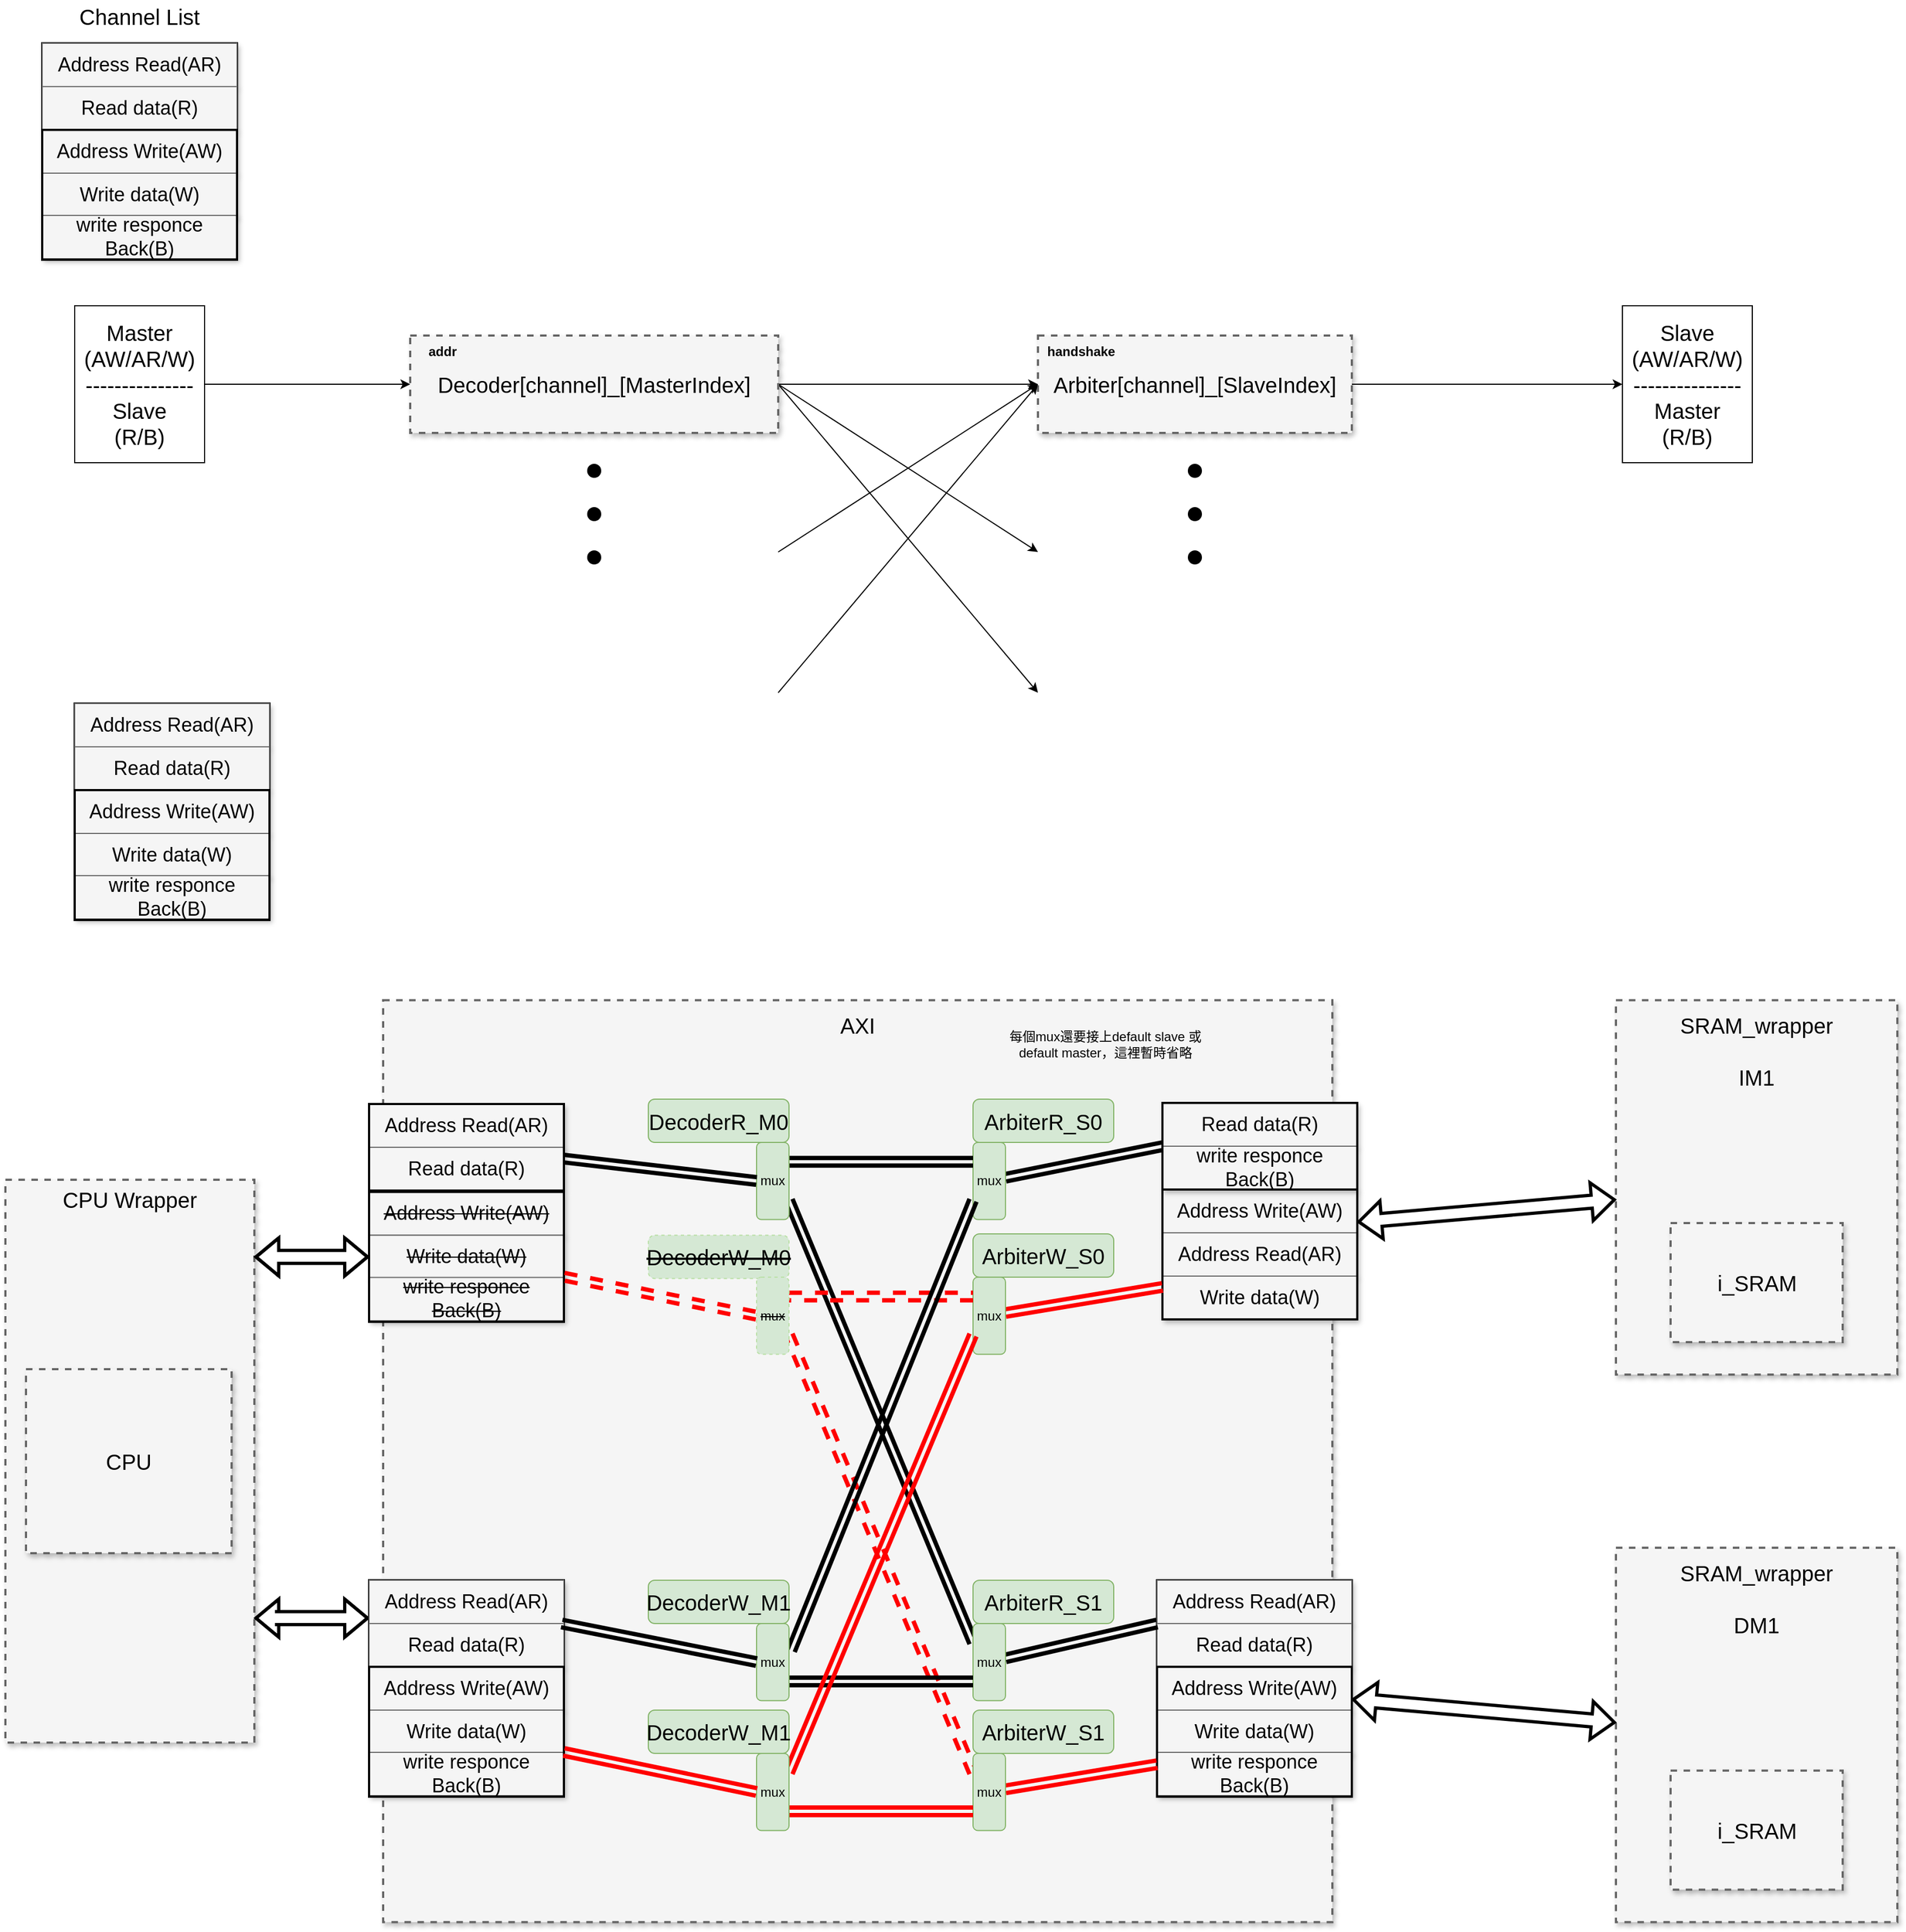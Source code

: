 <mxfile version="15.4.0" type="device"><diagram name="Page-1" id="90a13364-a465-7bf4-72fc-28e22215d7a0"><mxGraphModel dx="1422" dy="839" grid="1" gridSize="10" guides="1" tooltips="1" connect="1" arrows="1" fold="1" page="1" pageScale="1.5" pageWidth="1169" pageHeight="826" background="none" math="0" shadow="0"><root><mxCell id="0" style=";html=1;"/><mxCell id="1" style=";html=1;" parent="0"/><mxCell id="4iwtzQCpymBLF6pvLI_5-24" style="edgeStyle=orthogonalEdgeStyle;rounded=0;orthogonalLoop=1;jettySize=auto;html=1;fontSize=20;" parent="1" source="Un3xpJabwogcIGnDBRz8-111" target="4iwtzQCpymBLF6pvLI_5-39" edge="1"><mxGeometry relative="1" as="geometry"><mxPoint x="1490" y="375" as="targetPoint"/></mxGeometry></mxCell><mxCell id="Un3xpJabwogcIGnDBRz8-111" value="Arbiter[channel]_[SlaveIndex]" style="whiteSpace=wrap;html=1;shadow=1;fontSize=20;fillColor=#f5f5f5;strokeColor=#666666;strokeWidth=2;dashed=1;verticalAlign=middle;spacing=7;align=center;" parent="1" vertex="1"><mxGeometry x="960" y="330" width="290" height="90" as="geometry"/></mxCell><mxCell id="4iwtzQCpymBLF6pvLI_5-23" style="edgeStyle=orthogonalEdgeStyle;rounded=0;orthogonalLoop=1;jettySize=auto;html=1;fontSize=20;" parent="1" source="4iwtzQCpymBLF6pvLI_5-18" target="Un3xpJabwogcIGnDBRz8-111" edge="1"><mxGeometry relative="1" as="geometry"/></mxCell><mxCell id="4iwtzQCpymBLF6pvLI_5-26" style="rounded=0;orthogonalLoop=1;jettySize=auto;html=1;fontSize=20;exitX=1;exitY=0.5;exitDx=0;exitDy=0;" parent="1" source="4iwtzQCpymBLF6pvLI_5-18" edge="1"><mxGeometry relative="1" as="geometry"><mxPoint x="960" y="530" as="targetPoint"/><mxPoint x="730" y="380" as="sourcePoint"/></mxGeometry></mxCell><mxCell id="4iwtzQCpymBLF6pvLI_5-27" style="edgeStyle=none;rounded=0;orthogonalLoop=1;jettySize=auto;html=1;fontSize=20;exitX=1;exitY=0.5;exitDx=0;exitDy=0;" parent="1" source="4iwtzQCpymBLF6pvLI_5-18" edge="1"><mxGeometry relative="1" as="geometry"><mxPoint x="960.0" y="660" as="targetPoint"/></mxGeometry></mxCell><mxCell id="4iwtzQCpymBLF6pvLI_5-28" style="edgeStyle=none;rounded=0;orthogonalLoop=1;jettySize=auto;html=1;fontSize=20;entryX=0;entryY=0.5;entryDx=0;entryDy=0;" parent="1" target="Un3xpJabwogcIGnDBRz8-111" edge="1"><mxGeometry relative="1" as="geometry"><mxPoint x="930.0" y="430" as="targetPoint"/><mxPoint x="720" y="530" as="sourcePoint"/></mxGeometry></mxCell><mxCell id="4iwtzQCpymBLF6pvLI_5-29" style="edgeStyle=none;rounded=0;orthogonalLoop=1;jettySize=auto;html=1;fontSize=20;entryX=0;entryY=0.5;entryDx=0;entryDy=0;" parent="1" target="Un3xpJabwogcIGnDBRz8-111" edge="1"><mxGeometry relative="1" as="geometry"><mxPoint x="990.0" y="490" as="targetPoint"/><mxPoint x="720" y="660" as="sourcePoint"/></mxGeometry></mxCell><mxCell id="4iwtzQCpymBLF6pvLI_5-18" value="Decoder[channel]_[MasterIndex]" style="whiteSpace=wrap;html=1;shadow=1;fontSize=20;fillColor=#f5f5f5;strokeColor=#666666;strokeWidth=2;dashed=1;verticalAlign=middle;spacing=7;align=center;" parent="1" vertex="1"><mxGeometry x="380" y="330" width="340" height="90" as="geometry"/></mxCell><mxCell id="4iwtzQCpymBLF6pvLI_5-22" style="edgeStyle=orthogonalEdgeStyle;rounded=0;orthogonalLoop=1;jettySize=auto;html=1;fontSize=20;" parent="1" source="4iwtzQCpymBLF6pvLI_5-20" target="4iwtzQCpymBLF6pvLI_5-18" edge="1"><mxGeometry relative="1" as="geometry"/></mxCell><mxCell id="4iwtzQCpymBLF6pvLI_5-20" value="Master&lt;br&gt;(AW/AR/W)&lt;br&gt;---------------&lt;br&gt;Slave&lt;br&gt;(R/B)" style="rounded=0;whiteSpace=wrap;html=1;align=center;verticalAlign=middle;fontSize=20;" parent="1" vertex="1"><mxGeometry x="70" y="302.5" width="120" height="145" as="geometry"/></mxCell><mxCell id="4iwtzQCpymBLF6pvLI_5-30" value="" style="ellipse;whiteSpace=wrap;html=1;aspect=fixed;fontSize=20;align=center;verticalAlign=middle;strokeWidth=3;fillColor=#000000;" parent="1" vertex="1"><mxGeometry x="545" y="490" width="10" height="10" as="geometry"/></mxCell><mxCell id="4iwtzQCpymBLF6pvLI_5-32" value="" style="ellipse;whiteSpace=wrap;html=1;aspect=fixed;fontSize=20;align=center;verticalAlign=middle;strokeWidth=3;fillColor=#000000;" parent="1" vertex="1"><mxGeometry x="545" y="530" width="10" height="10" as="geometry"/></mxCell><mxCell id="4iwtzQCpymBLF6pvLI_5-33" value="" style="ellipse;whiteSpace=wrap;html=1;aspect=fixed;fontSize=20;align=center;verticalAlign=middle;strokeWidth=3;fillColor=#000000;" parent="1" vertex="1"><mxGeometry x="545" y="450" width="10" height="10" as="geometry"/></mxCell><mxCell id="4iwtzQCpymBLF6pvLI_5-34" value="" style="ellipse;whiteSpace=wrap;html=1;aspect=fixed;fontSize=20;align=center;verticalAlign=middle;strokeWidth=3;fillColor=#000000;" parent="1" vertex="1"><mxGeometry x="1100" y="490" width="10" height="10" as="geometry"/></mxCell><mxCell id="4iwtzQCpymBLF6pvLI_5-35" value="" style="ellipse;whiteSpace=wrap;html=1;aspect=fixed;fontSize=20;align=center;verticalAlign=middle;strokeWidth=3;fillColor=#000000;" parent="1" vertex="1"><mxGeometry x="1100" y="530" width="10" height="10" as="geometry"/></mxCell><mxCell id="4iwtzQCpymBLF6pvLI_5-36" value="" style="ellipse;whiteSpace=wrap;html=1;aspect=fixed;fontSize=20;align=center;verticalAlign=middle;strokeWidth=3;fillColor=#000000;" parent="1" vertex="1"><mxGeometry x="1100" y="450" width="10" height="10" as="geometry"/></mxCell><mxCell id="4iwtzQCpymBLF6pvLI_5-38" value="Channel List" style="text;html=1;strokeColor=none;fillColor=none;align=center;verticalAlign=middle;whiteSpace=wrap;rounded=0;fontSize=20;" parent="1" vertex="1"><mxGeometry x="60" y="20" width="140" height="30" as="geometry"/></mxCell><mxCell id="4iwtzQCpymBLF6pvLI_5-39" value="Slave&lt;br&gt;(AW/AR/W)&lt;br&gt;---------------&lt;br&gt;Master&lt;br&gt;(R/B)" style="rounded=0;whiteSpace=wrap;html=1;align=center;verticalAlign=middle;fontSize=20;" parent="1" vertex="1"><mxGeometry x="1500" y="302.5" width="120" height="145" as="geometry"/></mxCell><mxCell id="4iwtzQCpymBLF6pvLI_5-40" style="edgeStyle=none;rounded=0;orthogonalLoop=1;jettySize=auto;html=1;entryX=0;entryY=0.5;entryDx=0;entryDy=0;fontSize=20;" parent="1" source="4iwtzQCpymBLF6pvLI_5-39" target="4iwtzQCpymBLF6pvLI_5-39" edge="1"><mxGeometry relative="1" as="geometry"/></mxCell><mxCell id="vsix8vxbd3bbLY5yXcz2-1" value="AXI" style="whiteSpace=wrap;html=1;shadow=1;fontSize=20;fillColor=#f5f5f5;strokeColor=#666666;strokeWidth=2;dashed=1;verticalAlign=top;spacing=7;" vertex="1" parent="1"><mxGeometry x="355" y="944.15" width="877" height="851.7" as="geometry"/></mxCell><mxCell id="vsix8vxbd3bbLY5yXcz2-2" value="CPU Wrapper" style="whiteSpace=wrap;html=1;shadow=1;fontSize=20;fillColor=#f5f5f5;strokeColor=#666666;strokeWidth=2;dashed=1;verticalAlign=top;" vertex="1" parent="1"><mxGeometry x="6" y="1110" width="230" height="520" as="geometry"/></mxCell><mxCell id="vsix8vxbd3bbLY5yXcz2-3" value="CPU" style="whiteSpace=wrap;html=1;shadow=1;fontSize=20;fillColor=#f5f5f5;strokeColor=#666666;strokeWidth=2;dashed=1;" vertex="1" parent="1"><mxGeometry x="25" y="1285" width="190" height="170" as="geometry"/></mxCell><mxCell id="vsix8vxbd3bbLY5yXcz2-22" value="" style="group" vertex="1" connectable="0" parent="1"><mxGeometry x="1075" y="1039" width="180" height="200" as="geometry"/></mxCell><mxCell id="vsix8vxbd3bbLY5yXcz2-23" value="" style="group" vertex="1" connectable="0" parent="vsix8vxbd3bbLY5yXcz2-22"><mxGeometry y="80" width="180" height="120" as="geometry"/></mxCell><mxCell id="vsix8vxbd3bbLY5yXcz2-24" value="Address Write(AW)" style="whiteSpace=wrap;html=1;shadow=1;fontSize=18;fillColor=#f5f5f5;strokeColor=#666666;" vertex="1" parent="vsix8vxbd3bbLY5yXcz2-23"><mxGeometry width="180" height="40" as="geometry"/></mxCell><mxCell id="vsix8vxbd3bbLY5yXcz2-25" value="Address Read(AR)" style="whiteSpace=wrap;html=1;shadow=1;fontSize=18;fillColor=#f5f5f5;strokeColor=#666666;" vertex="1" parent="vsix8vxbd3bbLY5yXcz2-23"><mxGeometry y="40" width="180" height="40" as="geometry"/></mxCell><mxCell id="vsix8vxbd3bbLY5yXcz2-26" value="Write data(W)" style="whiteSpace=wrap;html=1;shadow=1;fontSize=18;fillColor=#f5f5f5;strokeColor=#666666;" vertex="1" parent="vsix8vxbd3bbLY5yXcz2-23"><mxGeometry y="80" width="180" height="40" as="geometry"/></mxCell><mxCell id="vsix8vxbd3bbLY5yXcz2-27" value="" style="rounded=0;whiteSpace=wrap;html=1;verticalAlign=top;strokeWidth=2;fillColor=none;" vertex="1" parent="vsix8vxbd3bbLY5yXcz2-23"><mxGeometry width="180" height="120" as="geometry"/></mxCell><mxCell id="vsix8vxbd3bbLY5yXcz2-28" value="" style="group" vertex="1" connectable="0" parent="vsix8vxbd3bbLY5yXcz2-22"><mxGeometry width="180" height="80" as="geometry"/></mxCell><mxCell id="vsix8vxbd3bbLY5yXcz2-29" value="" style="rounded=0;whiteSpace=wrap;html=1;verticalAlign=top;strokeWidth=2;fillColor=none;" vertex="1" parent="vsix8vxbd3bbLY5yXcz2-28"><mxGeometry width="180" height="80" as="geometry"/></mxCell><mxCell id="vsix8vxbd3bbLY5yXcz2-30" value="Read data(R)" style="whiteSpace=wrap;html=1;shadow=1;fontSize=18;fillColor=#f5f5f5;strokeColor=#666666;" vertex="1" parent="vsix8vxbd3bbLY5yXcz2-28"><mxGeometry width="180" height="40" as="geometry"/></mxCell><mxCell id="vsix8vxbd3bbLY5yXcz2-31" value="write responce Back(B)" style="whiteSpace=wrap;html=1;shadow=1;fontSize=18;fillColor=#f5f5f5;strokeColor=#666666;" vertex="1" parent="vsix8vxbd3bbLY5yXcz2-28"><mxGeometry y="40" width="180" height="40" as="geometry"/></mxCell><mxCell id="vsix8vxbd3bbLY5yXcz2-32" value="" style="rounded=0;whiteSpace=wrap;html=1;verticalAlign=top;strokeWidth=2;fillColor=none;" vertex="1" parent="vsix8vxbd3bbLY5yXcz2-28"><mxGeometry width="180" height="80" as="geometry"/></mxCell><mxCell id="vsix8vxbd3bbLY5yXcz2-55" value="&lt;font style=&quot;font-size: 20px&quot;&gt;ArbiterR_S0&lt;/font&gt;" style="rounded=1;whiteSpace=wrap;html=1;fillColor=#d5e8d4;strokeColor=#82b366;verticalAlign=middle;" vertex="1" parent="1"><mxGeometry x="900" y="1035.5" width="130" height="40" as="geometry"/></mxCell><mxCell id="vsix8vxbd3bbLY5yXcz2-67" value="SRAM_wrapper&lt;br&gt;&lt;br&gt;IM1" style="whiteSpace=wrap;html=1;shadow=1;fontSize=20;fillColor=#f5f5f5;strokeColor=#666666;strokeWidth=2;dashed=1;verticalAlign=top;spacing=7;" vertex="1" parent="1"><mxGeometry x="1494" y="944.15" width="260" height="345.85" as="geometry"/></mxCell><mxCell id="vsix8vxbd3bbLY5yXcz2-68" value="i_SRAM" style="whiteSpace=wrap;html=1;shadow=1;fontSize=20;fillColor=#f5f5f5;strokeColor=#666666;strokeWidth=2;dashed=1;verticalAlign=middle;spacing=7;" vertex="1" parent="1"><mxGeometry x="1544.5" y="1150" width="159" height="110" as="geometry"/></mxCell><mxCell id="vsix8vxbd3bbLY5yXcz2-69" value="SRAM_wrapper&lt;br&gt;&lt;br&gt;DM1" style="whiteSpace=wrap;html=1;shadow=1;fontSize=20;fillColor=#f5f5f5;strokeColor=#666666;strokeWidth=2;dashed=1;verticalAlign=top;spacing=7;" vertex="1" parent="1"><mxGeometry x="1494" y="1450" width="260" height="345.85" as="geometry"/></mxCell><mxCell id="vsix8vxbd3bbLY5yXcz2-70" value="i_SRAM" style="whiteSpace=wrap;html=1;shadow=1;fontSize=20;fillColor=#f5f5f5;strokeColor=#666666;strokeWidth=2;dashed=1;verticalAlign=middle;spacing=7;" vertex="1" parent="1"><mxGeometry x="1544.5" y="1655.85" width="159" height="110" as="geometry"/></mxCell><mxCell id="vsix8vxbd3bbLY5yXcz2-71" style="edgeStyle=none;rounded=0;jumpStyle=none;orthogonalLoop=1;jettySize=auto;html=1;startArrow=block;startFill=0;strokeColor=#000000;strokeWidth=3;exitX=1;exitY=0.25;exitDx=0;exitDy=0;shape=flexArrow;" edge="1" parent="1" source="vsix8vxbd3bbLY5yXcz2-27" target="vsix8vxbd3bbLY5yXcz2-67"><mxGeometry relative="1" as="geometry"/></mxCell><mxCell id="vsix8vxbd3bbLY5yXcz2-72" style="edgeStyle=none;rounded=0;jumpStyle=none;orthogonalLoop=1;jettySize=auto;html=1;startArrow=block;startFill=0;strokeColor=#000000;strokeWidth=3;exitX=1;exitY=0.25;exitDx=0;exitDy=0;shape=flexArrow;" edge="1" parent="1" source="vsix8vxbd3bbLY5yXcz2-115" target="vsix8vxbd3bbLY5yXcz2-69"><mxGeometry relative="1" as="geometry"><mxPoint x="1255.0" y="1647.5" as="sourcePoint"/></mxGeometry></mxCell><mxCell id="vsix8vxbd3bbLY5yXcz2-73" style="edgeStyle=orthogonalEdgeStyle;rounded=0;jumpStyle=none;orthogonalLoop=1;jettySize=auto;html=1;startArrow=block;startFill=0;strokeColor=#000000;strokeWidth=3;exitX=0;exitY=0.5;exitDx=0;exitDy=0;shape=flexArrow;" edge="1" parent="1" source="vsix8vxbd3bbLY5yXcz2-49" target="vsix8vxbd3bbLY5yXcz2-2"><mxGeometry relative="1" as="geometry"><mxPoint x="265" y="1220" as="targetPoint"/><Array as="points"><mxPoint x="270" y="1181"/><mxPoint x="270" y="1181"/></Array></mxGeometry></mxCell><mxCell id="vsix8vxbd3bbLY5yXcz2-74" style="edgeStyle=orthogonalEdgeStyle;rounded=0;jumpStyle=none;orthogonalLoop=1;jettySize=auto;html=1;startArrow=block;startFill=0;strokeColor=#000000;strokeWidth=3;exitX=0;exitY=0.75;exitDx=0;exitDy=0;shape=flexArrow;" edge="1" parent="1" target="vsix8vxbd3bbLY5yXcz2-2"><mxGeometry relative="1" as="geometry"><mxPoint x="255" y="1565" as="targetPoint"/><Array as="points"><mxPoint x="255" y="1515"/><mxPoint x="255" y="1515"/></Array><mxPoint x="342" y="1515" as="sourcePoint"/></mxGeometry></mxCell><mxCell id="vsix8vxbd3bbLY5yXcz2-76" value="&lt;font style=&quot;font-size: 20px&quot;&gt;ArbiterW_S0&lt;/font&gt;" style="rounded=1;whiteSpace=wrap;html=1;fillColor=#d5e8d4;strokeColor=#82b366;verticalAlign=middle;" vertex="1" parent="1"><mxGeometry x="900" y="1160" width="130" height="40" as="geometry"/></mxCell><mxCell id="vsix8vxbd3bbLY5yXcz2-77" value="&lt;font style=&quot;font-size: 20px&quot;&gt;ArbiterR_S1&lt;/font&gt;" style="rounded=1;whiteSpace=wrap;html=1;fillColor=#d5e8d4;strokeColor=#82b366;verticalAlign=middle;" vertex="1" parent="1"><mxGeometry x="900" y="1480" width="130" height="40" as="geometry"/></mxCell><mxCell id="vsix8vxbd3bbLY5yXcz2-78" value="&lt;font style=&quot;font-size: 20px&quot;&gt;ArbiterW_S1&lt;/font&gt;" style="rounded=1;whiteSpace=wrap;html=1;fillColor=#d5e8d4;strokeColor=#82b366;verticalAlign=middle;" vertex="1" parent="1"><mxGeometry x="900" y="1600" width="130" height="40" as="geometry"/></mxCell><mxCell id="vsix8vxbd3bbLY5yXcz2-80" value="&lt;font style=&quot;font-size: 20px&quot;&gt;DecoderR_M0&lt;/font&gt;" style="rounded=1;whiteSpace=wrap;html=1;fillColor=#d5e8d4;strokeColor=#82b366;verticalAlign=middle;" vertex="1" parent="1"><mxGeometry x="600" y="1035.5" width="130" height="40" as="geometry"/></mxCell><mxCell id="vsix8vxbd3bbLY5yXcz2-81" value="&lt;font style=&quot;font-size: 20px&quot;&gt;&lt;strike&gt;DecoderW_M0&lt;/strike&gt;&lt;/font&gt;" style="rounded=1;whiteSpace=wrap;html=1;fillColor=#D5E8D4;strokeColor=#B9E0A5;verticalAlign=middle;dashed=1;" vertex="1" parent="1"><mxGeometry x="600" y="1161.25" width="130" height="40" as="geometry"/></mxCell><mxCell id="vsix8vxbd3bbLY5yXcz2-82" value="&lt;font style=&quot;font-size: 20px&quot;&gt;DecoderW_M1&lt;/font&gt;" style="rounded=1;whiteSpace=wrap;html=1;fillColor=#d5e8d4;strokeColor=#82b366;verticalAlign=middle;" vertex="1" parent="1"><mxGeometry x="600" y="1480" width="130" height="40" as="geometry"/></mxCell><mxCell id="vsix8vxbd3bbLY5yXcz2-83" value="&lt;font style=&quot;font-size: 20px&quot;&gt;DecoderW_M1&lt;/font&gt;" style="rounded=1;whiteSpace=wrap;html=1;fillColor=#d5e8d4;strokeColor=#82b366;verticalAlign=middle;" vertex="1" parent="1"><mxGeometry x="600" y="1600" width="130" height="40" as="geometry"/></mxCell><mxCell id="vsix8vxbd3bbLY5yXcz2-50" value="" style="group" vertex="1" connectable="0" parent="1"><mxGeometry x="342" y="1040" width="180" height="80" as="geometry"/></mxCell><mxCell id="vsix8vxbd3bbLY5yXcz2-47" value="Address Read(AR)" style="whiteSpace=wrap;html=1;shadow=1;fontSize=18;fillColor=#f5f5f5;strokeColor=#666666;" vertex="1" parent="vsix8vxbd3bbLY5yXcz2-50"><mxGeometry width="180" height="40" as="geometry"/></mxCell><mxCell id="vsix8vxbd3bbLY5yXcz2-52" value="Read data(R)" style="whiteSpace=wrap;html=1;shadow=1;fontSize=18;fillColor=#f5f5f5;strokeColor=#666666;" vertex="1" parent="vsix8vxbd3bbLY5yXcz2-50"><mxGeometry y="40" width="180" height="40" as="geometry"/></mxCell><mxCell id="vsix8vxbd3bbLY5yXcz2-51" value="" style="rounded=0;whiteSpace=wrap;html=1;verticalAlign=top;strokeWidth=2;fillColor=none;" vertex="1" parent="vsix8vxbd3bbLY5yXcz2-50"><mxGeometry width="180" height="80" as="geometry"/></mxCell><mxCell id="vsix8vxbd3bbLY5yXcz2-85" value="" style="group" vertex="1" connectable="0" parent="1"><mxGeometry x="342" y="1121.25" width="180" height="120" as="geometry"/></mxCell><mxCell id="vsix8vxbd3bbLY5yXcz2-46" value="&lt;strike&gt;Address Write(AW)&lt;/strike&gt;" style="whiteSpace=wrap;html=1;shadow=1;fontSize=18;fillColor=#f5f5f5;strokeColor=#666666;" vertex="1" parent="vsix8vxbd3bbLY5yXcz2-85"><mxGeometry width="180" height="40" as="geometry"/></mxCell><mxCell id="vsix8vxbd3bbLY5yXcz2-48" value="&lt;strike&gt;Write data(W)&lt;/strike&gt;" style="whiteSpace=wrap;html=1;shadow=1;fontSize=18;fillColor=#f5f5f5;strokeColor=#666666;" vertex="1" parent="vsix8vxbd3bbLY5yXcz2-85"><mxGeometry y="40" width="180" height="40" as="geometry"/></mxCell><mxCell id="vsix8vxbd3bbLY5yXcz2-53" value="&lt;strike&gt;write responce Back(B)&lt;/strike&gt;" style="whiteSpace=wrap;html=1;shadow=1;fontSize=18;fillColor=#f5f5f5;strokeColor=#666666;" vertex="1" parent="vsix8vxbd3bbLY5yXcz2-85"><mxGeometry y="79" width="180" height="40" as="geometry"/></mxCell><mxCell id="vsix8vxbd3bbLY5yXcz2-49" value="" style="rounded=0;whiteSpace=wrap;html=1;verticalAlign=top;strokeWidth=2;fillColor=none;" vertex="1" parent="vsix8vxbd3bbLY5yXcz2-85"><mxGeometry width="180" height="120" as="geometry"/></mxCell><mxCell id="vsix8vxbd3bbLY5yXcz2-95" value="" style="group" vertex="1" connectable="0" parent="1"><mxGeometry x="70" y="670" width="180" height="200" as="geometry"/></mxCell><mxCell id="vsix8vxbd3bbLY5yXcz2-86" value="" style="group" vertex="1" connectable="0" parent="vsix8vxbd3bbLY5yXcz2-95"><mxGeometry width="180" height="80" as="geometry"/></mxCell><mxCell id="vsix8vxbd3bbLY5yXcz2-87" value="" style="rounded=0;whiteSpace=wrap;html=1;verticalAlign=top;strokeWidth=2;fillColor=none;" vertex="1" parent="vsix8vxbd3bbLY5yXcz2-86"><mxGeometry width="180" height="80" as="geometry"/></mxCell><mxCell id="vsix8vxbd3bbLY5yXcz2-88" value="Address Read(AR)" style="whiteSpace=wrap;html=1;shadow=1;fontSize=18;fillColor=#f5f5f5;strokeColor=#666666;" vertex="1" parent="vsix8vxbd3bbLY5yXcz2-86"><mxGeometry width="180" height="40" as="geometry"/></mxCell><mxCell id="vsix8vxbd3bbLY5yXcz2-89" value="Read data(R)" style="whiteSpace=wrap;html=1;shadow=1;fontSize=18;fillColor=#f5f5f5;strokeColor=#666666;" vertex="1" parent="vsix8vxbd3bbLY5yXcz2-86"><mxGeometry y="40" width="180" height="40" as="geometry"/></mxCell><mxCell id="vsix8vxbd3bbLY5yXcz2-90" value="" style="group" vertex="1" connectable="0" parent="vsix8vxbd3bbLY5yXcz2-95"><mxGeometry y="80" width="180" height="120" as="geometry"/></mxCell><mxCell id="vsix8vxbd3bbLY5yXcz2-92" value="Address Write(AW)" style="whiteSpace=wrap;html=1;shadow=1;fontSize=18;fillColor=#f5f5f5;strokeColor=#666666;" vertex="1" parent="vsix8vxbd3bbLY5yXcz2-90"><mxGeometry width="180" height="40" as="geometry"/></mxCell><mxCell id="vsix8vxbd3bbLY5yXcz2-93" value="Write data(W)" style="whiteSpace=wrap;html=1;shadow=1;fontSize=18;fillColor=#f5f5f5;strokeColor=#666666;" vertex="1" parent="vsix8vxbd3bbLY5yXcz2-90"><mxGeometry y="40" width="180" height="40" as="geometry"/></mxCell><mxCell id="vsix8vxbd3bbLY5yXcz2-91" value="write responce Back(B)" style="whiteSpace=wrap;html=1;shadow=1;fontSize=18;fillColor=#f5f5f5;strokeColor=#666666;" vertex="1" parent="vsix8vxbd3bbLY5yXcz2-90"><mxGeometry y="79" width="180" height="40" as="geometry"/></mxCell><mxCell id="vsix8vxbd3bbLY5yXcz2-94" value="" style="rounded=0;whiteSpace=wrap;html=1;verticalAlign=top;strokeWidth=2;fillColor=none;" vertex="1" parent="vsix8vxbd3bbLY5yXcz2-90"><mxGeometry width="180" height="120" as="geometry"/></mxCell><mxCell id="vsix8vxbd3bbLY5yXcz2-96" value="" style="group" vertex="1" connectable="0" parent="1"><mxGeometry x="342" y="1480" width="180" height="200" as="geometry"/></mxCell><mxCell id="vsix8vxbd3bbLY5yXcz2-97" value="" style="group" vertex="1" connectable="0" parent="vsix8vxbd3bbLY5yXcz2-96"><mxGeometry width="180" height="80" as="geometry"/></mxCell><mxCell id="vsix8vxbd3bbLY5yXcz2-98" value="" style="rounded=0;whiteSpace=wrap;html=1;verticalAlign=top;strokeWidth=2;fillColor=none;" vertex="1" parent="vsix8vxbd3bbLY5yXcz2-97"><mxGeometry width="180" height="80" as="geometry"/></mxCell><mxCell id="vsix8vxbd3bbLY5yXcz2-99" value="Address Read(AR)" style="whiteSpace=wrap;html=1;shadow=1;fontSize=18;fillColor=#f5f5f5;strokeColor=#666666;" vertex="1" parent="vsix8vxbd3bbLY5yXcz2-97"><mxGeometry width="180" height="40" as="geometry"/></mxCell><mxCell id="vsix8vxbd3bbLY5yXcz2-100" value="Read data(R)" style="whiteSpace=wrap;html=1;shadow=1;fontSize=18;fillColor=#f5f5f5;strokeColor=#666666;" vertex="1" parent="vsix8vxbd3bbLY5yXcz2-97"><mxGeometry y="40" width="180" height="40" as="geometry"/></mxCell><mxCell id="vsix8vxbd3bbLY5yXcz2-101" value="" style="group" vertex="1" connectable="0" parent="vsix8vxbd3bbLY5yXcz2-96"><mxGeometry y="80" width="180" height="120" as="geometry"/></mxCell><mxCell id="vsix8vxbd3bbLY5yXcz2-102" value="Address Write(AW)" style="whiteSpace=wrap;html=1;shadow=1;fontSize=18;fillColor=#f5f5f5;strokeColor=#666666;" vertex="1" parent="vsix8vxbd3bbLY5yXcz2-101"><mxGeometry width="180" height="40" as="geometry"/></mxCell><mxCell id="vsix8vxbd3bbLY5yXcz2-103" value="Write data(W)" style="whiteSpace=wrap;html=1;shadow=1;fontSize=18;fillColor=#f5f5f5;strokeColor=#666666;" vertex="1" parent="vsix8vxbd3bbLY5yXcz2-101"><mxGeometry y="40" width="180" height="40" as="geometry"/></mxCell><mxCell id="vsix8vxbd3bbLY5yXcz2-104" value="write responce Back(B)" style="whiteSpace=wrap;html=1;shadow=1;fontSize=18;fillColor=#f5f5f5;strokeColor=#666666;" vertex="1" parent="vsix8vxbd3bbLY5yXcz2-101"><mxGeometry y="79" width="180" height="40" as="geometry"/></mxCell><mxCell id="vsix8vxbd3bbLY5yXcz2-105" value="" style="rounded=0;whiteSpace=wrap;html=1;verticalAlign=top;strokeWidth=2;fillColor=none;" vertex="1" parent="vsix8vxbd3bbLY5yXcz2-101"><mxGeometry width="180" height="120" as="geometry"/></mxCell><mxCell id="vsix8vxbd3bbLY5yXcz2-106" value="" style="group" vertex="1" connectable="0" parent="1"><mxGeometry x="1070" y="1480" width="180" height="200" as="geometry"/></mxCell><mxCell id="vsix8vxbd3bbLY5yXcz2-107" value="" style="group" vertex="1" connectable="0" parent="vsix8vxbd3bbLY5yXcz2-106"><mxGeometry width="180" height="80" as="geometry"/></mxCell><mxCell id="vsix8vxbd3bbLY5yXcz2-108" value="" style="rounded=0;whiteSpace=wrap;html=1;verticalAlign=top;strokeWidth=2;fillColor=none;" vertex="1" parent="vsix8vxbd3bbLY5yXcz2-107"><mxGeometry width="180" height="80" as="geometry"/></mxCell><mxCell id="vsix8vxbd3bbLY5yXcz2-109" value="Address Read(AR)" style="whiteSpace=wrap;html=1;shadow=1;fontSize=18;fillColor=#f5f5f5;strokeColor=#666666;" vertex="1" parent="vsix8vxbd3bbLY5yXcz2-107"><mxGeometry width="180" height="40" as="geometry"/></mxCell><mxCell id="vsix8vxbd3bbLY5yXcz2-110" value="Read data(R)" style="whiteSpace=wrap;html=1;shadow=1;fontSize=18;fillColor=#f5f5f5;strokeColor=#666666;" vertex="1" parent="vsix8vxbd3bbLY5yXcz2-107"><mxGeometry y="40" width="180" height="40" as="geometry"/></mxCell><mxCell id="vsix8vxbd3bbLY5yXcz2-111" value="" style="group" vertex="1" connectable="0" parent="vsix8vxbd3bbLY5yXcz2-106"><mxGeometry y="80" width="180" height="120" as="geometry"/></mxCell><mxCell id="vsix8vxbd3bbLY5yXcz2-112" value="Address Write(AW)" style="whiteSpace=wrap;html=1;shadow=1;fontSize=18;fillColor=#f5f5f5;strokeColor=#666666;" vertex="1" parent="vsix8vxbd3bbLY5yXcz2-111"><mxGeometry width="180" height="40" as="geometry"/></mxCell><mxCell id="vsix8vxbd3bbLY5yXcz2-113" value="Write data(W)" style="whiteSpace=wrap;html=1;shadow=1;fontSize=18;fillColor=#f5f5f5;strokeColor=#666666;" vertex="1" parent="vsix8vxbd3bbLY5yXcz2-111"><mxGeometry y="40" width="180" height="40" as="geometry"/></mxCell><mxCell id="vsix8vxbd3bbLY5yXcz2-114" value="write responce Back(B)" style="whiteSpace=wrap;html=1;shadow=1;fontSize=18;fillColor=#f5f5f5;strokeColor=#666666;" vertex="1" parent="vsix8vxbd3bbLY5yXcz2-111"><mxGeometry y="79" width="180" height="40" as="geometry"/></mxCell><mxCell id="vsix8vxbd3bbLY5yXcz2-115" value="" style="rounded=0;whiteSpace=wrap;html=1;verticalAlign=top;strokeWidth=2;fillColor=none;" vertex="1" parent="vsix8vxbd3bbLY5yXcz2-111"><mxGeometry width="180" height="120" as="geometry"/></mxCell><mxCell id="vsix8vxbd3bbLY5yXcz2-134" style="edgeStyle=none;shape=link;rounded=0;orthogonalLoop=1;jettySize=auto;html=1;entryX=0;entryY=0.5;entryDx=0;entryDy=0;startSize=18;endSize=19;strokeWidth=4;" edge="1" parent="1" source="vsix8vxbd3bbLY5yXcz2-116" target="vsix8vxbd3bbLY5yXcz2-32"><mxGeometry relative="1" as="geometry"/></mxCell><mxCell id="vsix8vxbd3bbLY5yXcz2-116" value="mux" style="rounded=1;whiteSpace=wrap;html=1;fillColor=#d5e8d4;strokeColor=#82b366;" vertex="1" parent="1"><mxGeometry x="900" y="1075.5" width="30" height="71.25" as="geometry"/></mxCell><mxCell id="vsix8vxbd3bbLY5yXcz2-133" style="edgeStyle=none;shape=link;rounded=0;orthogonalLoop=1;jettySize=auto;html=1;entryX=0;entryY=0.25;entryDx=0;entryDy=0;startSize=18;endSize=19;strokeWidth=4;exitX=1;exitY=0.25;exitDx=0;exitDy=0;" edge="1" parent="1" source="vsix8vxbd3bbLY5yXcz2-117" target="vsix8vxbd3bbLY5yXcz2-116"><mxGeometry relative="1" as="geometry"/></mxCell><mxCell id="vsix8vxbd3bbLY5yXcz2-138" style="edgeStyle=none;shape=link;rounded=0;orthogonalLoop=1;jettySize=auto;html=1;entryX=0;entryY=0.25;entryDx=0;entryDy=0;startSize=18;endSize=19;strokeWidth=4;exitX=1;exitY=0.75;exitDx=0;exitDy=0;" edge="1" parent="1" source="vsix8vxbd3bbLY5yXcz2-117" target="vsix8vxbd3bbLY5yXcz2-120"><mxGeometry relative="1" as="geometry"/></mxCell><mxCell id="vsix8vxbd3bbLY5yXcz2-117" value="mux" style="rounded=1;whiteSpace=wrap;html=1;fillColor=#d5e8d4;strokeColor=#82b366;" vertex="1" parent="1"><mxGeometry x="700" y="1075.5" width="30" height="71.25" as="geometry"/></mxCell><mxCell id="vsix8vxbd3bbLY5yXcz2-144" style="edgeStyle=none;shape=link;rounded=0;orthogonalLoop=1;jettySize=auto;html=1;entryX=0;entryY=0.75;entryDx=0;entryDy=0;startSize=18;endSize=19;strokeColor=#FF0000;strokeWidth=4;" edge="1" parent="1" source="vsix8vxbd3bbLY5yXcz2-118" target="vsix8vxbd3bbLY5yXcz2-27"><mxGeometry relative="1" as="geometry"/></mxCell><mxCell id="vsix8vxbd3bbLY5yXcz2-118" value="mux" style="rounded=1;whiteSpace=wrap;html=1;fillColor=#d5e8d4;strokeColor=#82b366;" vertex="1" parent="1"><mxGeometry x="900" y="1200" width="30" height="71.25" as="geometry"/></mxCell><mxCell id="vsix8vxbd3bbLY5yXcz2-143" style="edgeStyle=none;shape=link;rounded=0;orthogonalLoop=1;jettySize=auto;html=1;entryX=0;entryY=0.25;entryDx=0;entryDy=0;startSize=18;endSize=19;strokeColor=#FF0000;strokeWidth=4;exitX=1;exitY=0.25;exitDx=0;exitDy=0;dashed=1;" edge="1" parent="1" source="vsix8vxbd3bbLY5yXcz2-119" target="vsix8vxbd3bbLY5yXcz2-118"><mxGeometry relative="1" as="geometry"/></mxCell><mxCell id="vsix8vxbd3bbLY5yXcz2-148" style="edgeStyle=none;shape=link;rounded=0;orthogonalLoop=1;jettySize=auto;html=1;entryX=0;entryY=0.25;entryDx=0;entryDy=0;startSize=18;endSize=19;strokeColor=#FF0000;strokeWidth=4;exitX=1;exitY=0.75;exitDx=0;exitDy=0;dashed=1;" edge="1" parent="1" source="vsix8vxbd3bbLY5yXcz2-119" target="vsix8vxbd3bbLY5yXcz2-121"><mxGeometry relative="1" as="geometry"/></mxCell><mxCell id="vsix8vxbd3bbLY5yXcz2-119" value="&lt;strike&gt;mux&lt;/strike&gt;" style="rounded=1;whiteSpace=wrap;html=1;fillColor=#D5E8D4;strokeColor=#B9E0A5;dashed=1;" vertex="1" parent="1"><mxGeometry x="700" y="1200" width="30" height="71.25" as="geometry"/></mxCell><mxCell id="vsix8vxbd3bbLY5yXcz2-141" style="edgeStyle=none;shape=link;rounded=0;orthogonalLoop=1;jettySize=auto;html=1;entryX=0;entryY=0;entryDx=0;entryDy=0;startSize=18;endSize=19;strokeWidth=4;" edge="1" parent="1" source="vsix8vxbd3bbLY5yXcz2-120" target="vsix8vxbd3bbLY5yXcz2-110"><mxGeometry relative="1" as="geometry"/></mxCell><mxCell id="vsix8vxbd3bbLY5yXcz2-120" value="mux" style="rounded=1;whiteSpace=wrap;html=1;fillColor=#d5e8d4;strokeColor=#82b366;" vertex="1" parent="1"><mxGeometry x="900" y="1520" width="30" height="71.25" as="geometry"/></mxCell><mxCell id="vsix8vxbd3bbLY5yXcz2-149" style="edgeStyle=none;shape=link;rounded=0;orthogonalLoop=1;jettySize=auto;html=1;entryX=0;entryY=0.75;entryDx=0;entryDy=0;startSize=18;endSize=19;strokeColor=#FF0000;strokeWidth=4;" edge="1" parent="1" source="vsix8vxbd3bbLY5yXcz2-121" target="vsix8vxbd3bbLY5yXcz2-115"><mxGeometry relative="1" as="geometry"/></mxCell><mxCell id="vsix8vxbd3bbLY5yXcz2-121" value="mux" style="rounded=1;whiteSpace=wrap;html=1;fillColor=#d5e8d4;strokeColor=#82b366;" vertex="1" parent="1"><mxGeometry x="900" y="1640" width="30" height="71.25" as="geometry"/></mxCell><mxCell id="vsix8vxbd3bbLY5yXcz2-137" style="edgeStyle=none;shape=link;rounded=0;orthogonalLoop=1;jettySize=auto;html=1;entryX=0;entryY=0.75;entryDx=0;entryDy=0;startSize=18;endSize=19;strokeWidth=4;exitX=1.067;exitY=0.351;exitDx=0;exitDy=0;exitPerimeter=0;" edge="1" parent="1" source="vsix8vxbd3bbLY5yXcz2-122" target="vsix8vxbd3bbLY5yXcz2-116"><mxGeometry relative="1" as="geometry"/></mxCell><mxCell id="vsix8vxbd3bbLY5yXcz2-139" style="edgeStyle=none;shape=link;rounded=0;orthogonalLoop=1;jettySize=auto;html=1;entryX=0;entryY=0.75;entryDx=0;entryDy=0;startSize=18;endSize=19;strokeWidth=4;exitX=1;exitY=0.75;exitDx=0;exitDy=0;" edge="1" parent="1" source="vsix8vxbd3bbLY5yXcz2-122" target="vsix8vxbd3bbLY5yXcz2-120"><mxGeometry relative="1" as="geometry"/></mxCell><mxCell id="vsix8vxbd3bbLY5yXcz2-122" value="mux" style="rounded=1;whiteSpace=wrap;html=1;fillColor=#d5e8d4;strokeColor=#82b366;" vertex="1" parent="1"><mxGeometry x="700" y="1520" width="30" height="71.25" as="geometry"/></mxCell><mxCell id="vsix8vxbd3bbLY5yXcz2-146" style="edgeStyle=none;shape=link;rounded=0;orthogonalLoop=1;jettySize=auto;html=1;entryX=0;entryY=0.75;entryDx=0;entryDy=0;startSize=18;endSize=19;strokeColor=#FF0000;strokeWidth=4;exitX=1;exitY=0.75;exitDx=0;exitDy=0;" edge="1" parent="1" source="vsix8vxbd3bbLY5yXcz2-123" target="vsix8vxbd3bbLY5yXcz2-121"><mxGeometry relative="1" as="geometry"/></mxCell><mxCell id="vsix8vxbd3bbLY5yXcz2-147" style="edgeStyle=none;shape=link;rounded=0;orthogonalLoop=1;jettySize=auto;html=1;entryX=0;entryY=0.75;entryDx=0;entryDy=0;startSize=18;endSize=19;strokeColor=#FF0000;strokeWidth=4;exitX=1;exitY=0.25;exitDx=0;exitDy=0;" edge="1" parent="1" source="vsix8vxbd3bbLY5yXcz2-123" target="vsix8vxbd3bbLY5yXcz2-118"><mxGeometry relative="1" as="geometry"/></mxCell><mxCell id="vsix8vxbd3bbLY5yXcz2-123" value="mux" style="rounded=1;whiteSpace=wrap;html=1;fillColor=#d5e8d4;strokeColor=#82b366;" vertex="1" parent="1"><mxGeometry x="700" y="1640" width="30" height="71.25" as="geometry"/></mxCell><mxCell id="vsix8vxbd3bbLY5yXcz2-132" style="rounded=0;orthogonalLoop=1;jettySize=auto;html=1;entryX=0;entryY=0.5;entryDx=0;entryDy=0;shape=link;strokeWidth=4;" edge="1" parent="1" source="vsix8vxbd3bbLY5yXcz2-51" target="vsix8vxbd3bbLY5yXcz2-117"><mxGeometry relative="1" as="geometry"/></mxCell><mxCell id="vsix8vxbd3bbLY5yXcz2-135" style="edgeStyle=none;shape=link;rounded=0;orthogonalLoop=1;jettySize=auto;html=1;entryX=0;entryY=0.5;entryDx=0;entryDy=0;startSize=18;endSize=19;strokeWidth=4;" edge="1" parent="1" target="vsix8vxbd3bbLY5yXcz2-122"><mxGeometry relative="1" as="geometry"><mxPoint x="520" y="1520" as="sourcePoint"/></mxGeometry></mxCell><mxCell id="vsix8vxbd3bbLY5yXcz2-142" style="edgeStyle=none;shape=link;rounded=0;orthogonalLoop=1;jettySize=auto;html=1;entryX=0;entryY=0.5;entryDx=0;entryDy=0;startSize=18;endSize=19;strokeWidth=4;strokeColor=#FF0000;dashed=1;" edge="1" parent="1" source="vsix8vxbd3bbLY5yXcz2-49" target="vsix8vxbd3bbLY5yXcz2-119"><mxGeometry relative="1" as="geometry"/></mxCell><mxCell id="vsix8vxbd3bbLY5yXcz2-145" style="edgeStyle=none;shape=link;rounded=0;orthogonalLoop=1;jettySize=auto;html=1;entryX=0;entryY=0.5;entryDx=0;entryDy=0;startSize=18;endSize=19;strokeColor=#FF0000;strokeWidth=4;" edge="1" parent="1" source="vsix8vxbd3bbLY5yXcz2-105" target="vsix8vxbd3bbLY5yXcz2-123"><mxGeometry relative="1" as="geometry"/></mxCell><mxCell id="vsix8vxbd3bbLY5yXcz2-154" value="" style="group" vertex="1" connectable="0" parent="1"><mxGeometry x="40" y="60" width="180" height="200" as="geometry"/></mxCell><mxCell id="vsix8vxbd3bbLY5yXcz2-155" value="" style="group" vertex="1" connectable="0" parent="vsix8vxbd3bbLY5yXcz2-154"><mxGeometry width="180" height="80" as="geometry"/></mxCell><mxCell id="vsix8vxbd3bbLY5yXcz2-156" value="" style="rounded=0;whiteSpace=wrap;html=1;verticalAlign=top;strokeWidth=2;fillColor=none;" vertex="1" parent="vsix8vxbd3bbLY5yXcz2-155"><mxGeometry width="180" height="80" as="geometry"/></mxCell><mxCell id="vsix8vxbd3bbLY5yXcz2-157" value="Address Read(AR)" style="whiteSpace=wrap;html=1;shadow=1;fontSize=18;fillColor=#f5f5f5;strokeColor=#666666;" vertex="1" parent="vsix8vxbd3bbLY5yXcz2-155"><mxGeometry width="180" height="40" as="geometry"/></mxCell><mxCell id="vsix8vxbd3bbLY5yXcz2-158" value="Read data(R)" style="whiteSpace=wrap;html=1;shadow=1;fontSize=18;fillColor=#f5f5f5;strokeColor=#666666;" vertex="1" parent="vsix8vxbd3bbLY5yXcz2-155"><mxGeometry y="40" width="180" height="40" as="geometry"/></mxCell><mxCell id="vsix8vxbd3bbLY5yXcz2-159" value="" style="group" vertex="1" connectable="0" parent="vsix8vxbd3bbLY5yXcz2-154"><mxGeometry y="80" width="180" height="120" as="geometry"/></mxCell><mxCell id="vsix8vxbd3bbLY5yXcz2-160" value="Address Write(AW)" style="whiteSpace=wrap;html=1;shadow=1;fontSize=18;fillColor=#f5f5f5;strokeColor=#666666;" vertex="1" parent="vsix8vxbd3bbLY5yXcz2-159"><mxGeometry width="180" height="40" as="geometry"/></mxCell><mxCell id="vsix8vxbd3bbLY5yXcz2-161" value="Write data(W)" style="whiteSpace=wrap;html=1;shadow=1;fontSize=18;fillColor=#f5f5f5;strokeColor=#666666;" vertex="1" parent="vsix8vxbd3bbLY5yXcz2-159"><mxGeometry y="40" width="180" height="40" as="geometry"/></mxCell><mxCell id="vsix8vxbd3bbLY5yXcz2-162" value="write responce Back(B)" style="whiteSpace=wrap;html=1;shadow=1;fontSize=18;fillColor=#f5f5f5;strokeColor=#666666;" vertex="1" parent="vsix8vxbd3bbLY5yXcz2-159"><mxGeometry y="79" width="180" height="40" as="geometry"/></mxCell><mxCell id="vsix8vxbd3bbLY5yXcz2-163" value="" style="rounded=0;whiteSpace=wrap;html=1;verticalAlign=top;strokeWidth=2;fillColor=none;" vertex="1" parent="vsix8vxbd3bbLY5yXcz2-159"><mxGeometry width="180" height="120" as="geometry"/></mxCell><mxCell id="vsix8vxbd3bbLY5yXcz2-176" value="addr" style="text;html=1;strokeColor=none;fillColor=none;align=center;verticalAlign=middle;whiteSpace=wrap;rounded=0;fontStyle=1" vertex="1" parent="1"><mxGeometry x="380" y="330" width="60" height="30" as="geometry"/></mxCell><mxCell id="vsix8vxbd3bbLY5yXcz2-177" value="handshake" style="text;html=1;strokeColor=none;fillColor=none;align=center;verticalAlign=middle;whiteSpace=wrap;rounded=0;fontStyle=1" vertex="1" parent="1"><mxGeometry x="970" y="330" width="60" height="30" as="geometry"/></mxCell><mxCell id="vsix8vxbd3bbLY5yXcz2-178" value="每個mux還要接上default slave 或default master，這裡暫時省略" style="text;html=1;strokeColor=none;fillColor=none;align=center;verticalAlign=middle;whiteSpace=wrap;rounded=0;dashed=1;" vertex="1" parent="1"><mxGeometry x="925" y="970" width="195" height="30" as="geometry"/></mxCell></root></mxGraphModel></diagram></mxfile>